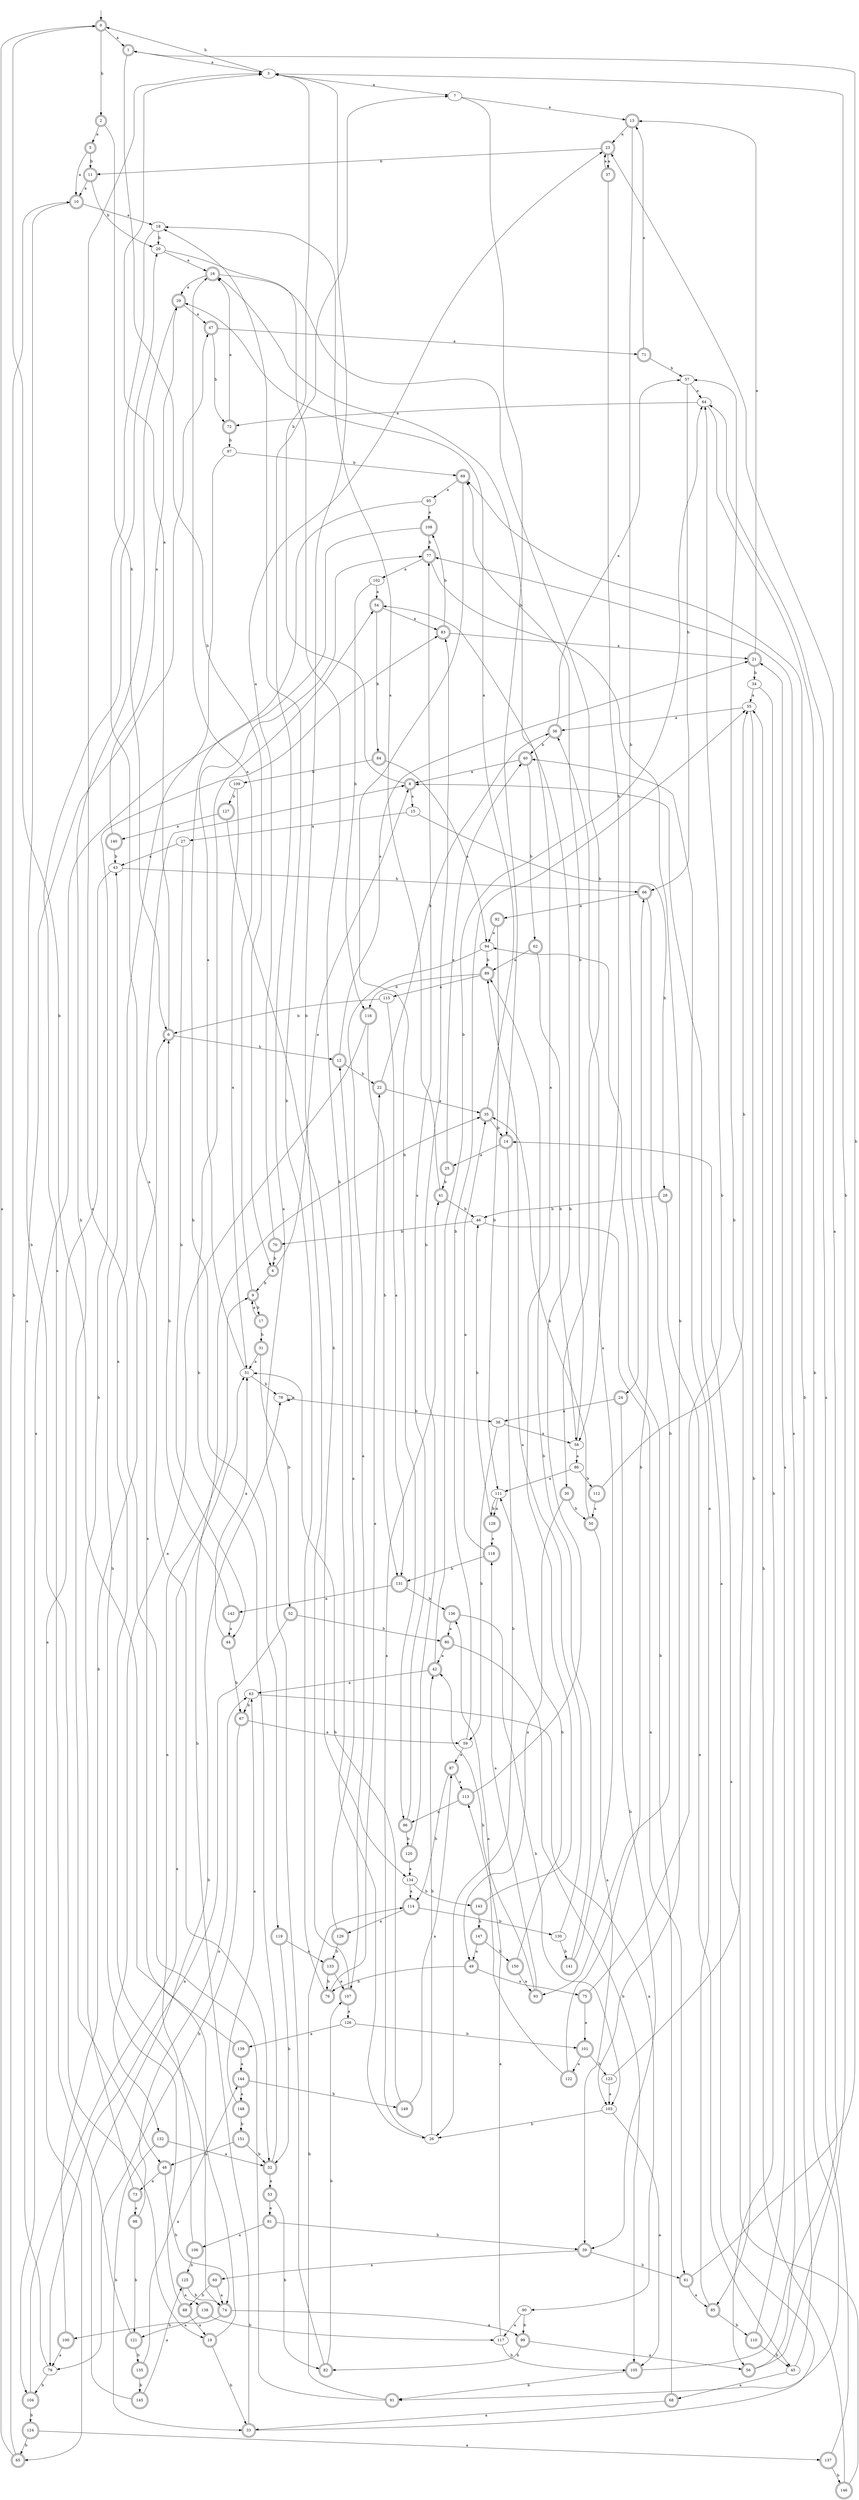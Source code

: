digraph RandomDFA {
  __start0 [label="", shape=none];
  __start0 -> 0 [label=""];
  0 [shape=circle] [shape=doublecircle]
  0 -> 1 [label="a"]
  0 -> 2 [label="b"]
  1 [shape=doublecircle]
  1 -> 3 [label="a"]
  1 -> 4 [label="b"]
  2 [shape=doublecircle]
  2 -> 5 [label="a"]
  2 -> 6 [label="b"]
  3
  3 -> 7 [label="a"]
  3 -> 0 [label="b"]
  4 [shape=doublecircle]
  4 -> 8 [label="a"]
  4 -> 9 [label="b"]
  5 [shape=doublecircle]
  5 -> 10 [label="a"]
  5 -> 11 [label="b"]
  6 [shape=doublecircle]
  6 -> 3 [label="a"]
  6 -> 12 [label="b"]
  7
  7 -> 13 [label="a"]
  7 -> 14 [label="b"]
  8 [shape=doublecircle]
  8 -> 15 [label="a"]
  8 -> 3 [label="b"]
  9 [shape=doublecircle]
  9 -> 16 [label="a"]
  9 -> 17 [label="b"]
  10 [shape=doublecircle]
  10 -> 18 [label="a"]
  10 -> 19 [label="b"]
  11 [shape=doublecircle]
  11 -> 10 [label="a"]
  11 -> 20 [label="b"]
  12 [shape=doublecircle]
  12 -> 21 [label="a"]
  12 -> 22 [label="b"]
  13 [shape=doublecircle]
  13 -> 23 [label="a"]
  13 -> 24 [label="b"]
  14 [shape=doublecircle]
  14 -> 25 [label="a"]
  14 -> 26 [label="b"]
  15
  15 -> 27 [label="a"]
  15 -> 28 [label="b"]
  16 [shape=doublecircle]
  16 -> 29 [label="a"]
  16 -> 30 [label="b"]
  17 [shape=doublecircle]
  17 -> 9 [label="a"]
  17 -> 31 [label="b"]
  18
  18 -> 32 [label="a"]
  18 -> 20 [label="b"]
  19 [shape=doublecircle]
  19 -> 8 [label="a"]
  19 -> 33 [label="b"]
  20
  20 -> 16 [label="a"]
  20 -> 26 [label="b"]
  21 [shape=doublecircle]
  21 -> 13 [label="a"]
  21 -> 34 [label="b"]
  22 [shape=doublecircle]
  22 -> 35 [label="a"]
  22 -> 36 [label="b"]
  23 [shape=doublecircle]
  23 -> 37 [label="a"]
  23 -> 11 [label="b"]
  24 [shape=doublecircle]
  24 -> 38 [label="a"]
  24 -> 39 [label="b"]
  25 [shape=doublecircle]
  25 -> 40 [label="a"]
  25 -> 41 [label="b"]
  26
  26 -> 41 [label="a"]
  26 -> 42 [label="b"]
  27
  27 -> 43 [label="a"]
  27 -> 44 [label="b"]
  28 [shape=doublecircle]
  28 -> 45 [label="a"]
  28 -> 46 [label="b"]
  29 [shape=doublecircle]
  29 -> 47 [label="a"]
  29 -> 48 [label="b"]
  30 [shape=doublecircle]
  30 -> 49 [label="a"]
  30 -> 50 [label="b"]
  31 [shape=doublecircle]
  31 -> 51 [label="a"]
  31 -> 52 [label="b"]
  32 [shape=doublecircle]
  32 -> 53 [label="a"]
  32 -> 54 [label="b"]
  33 [shape=doublecircle]
  33 -> 8 [label="a"]
  33 -> 35 [label="b"]
  34
  34 -> 55 [label="a"]
  34 -> 56 [label="b"]
  35 [shape=doublecircle]
  35 -> 29 [label="a"]
  35 -> 14 [label="b"]
  36 [shape=doublecircle]
  36 -> 57 [label="a"]
  36 -> 40 [label="b"]
  37 [shape=doublecircle]
  37 -> 23 [label="a"]
  37 -> 58 [label="b"]
  38
  38 -> 58 [label="a"]
  38 -> 59 [label="b"]
  39 [shape=doublecircle]
  39 -> 60 [label="a"]
  39 -> 61 [label="b"]
  40 [shape=doublecircle]
  40 -> 8 [label="a"]
  40 -> 62 [label="b"]
  41 [shape=doublecircle]
  41 -> 18 [label="a"]
  41 -> 46 [label="b"]
  42 [shape=doublecircle]
  42 -> 63 [label="a"]
  42 -> 64 [label="b"]
  43
  43 -> 65 [label="a"]
  43 -> 66 [label="b"]
  44 [shape=doublecircle]
  44 -> 51 [label="a"]
  44 -> 67 [label="b"]
  45
  45 -> 68 [label="a"]
  45 -> 69 [label="b"]
  46
  46 -> 61 [label="a"]
  46 -> 70 [label="b"]
  47 [shape=doublecircle]
  47 -> 71 [label="a"]
  47 -> 72 [label="b"]
  48 [shape=doublecircle]
  48 -> 73 [label="a"]
  48 -> 74 [label="b"]
  49 [shape=doublecircle]
  49 -> 75 [label="a"]
  49 -> 76 [label="b"]
  50 [shape=doublecircle]
  50 -> 39 [label="a"]
  50 -> 35 [label="b"]
  51
  51 -> 77 [label="a"]
  51 -> 78 [label="b"]
  52 [shape=doublecircle]
  52 -> 79 [label="a"]
  52 -> 80 [label="b"]
  53 [shape=doublecircle]
  53 -> 81 [label="a"]
  53 -> 82 [label="b"]
  54 [shape=doublecircle]
  54 -> 83 [label="a"]
  54 -> 84 [label="b"]
  55
  55 -> 36 [label="a"]
  55 -> 85 [label="b"]
  56 [shape=doublecircle]
  56 -> 77 [label="a"]
  56 -> 3 [label="b"]
  57
  57 -> 64 [label="a"]
  57 -> 66 [label="b"]
  58
  58 -> 86 [label="a"]
  58 -> 69 [label="b"]
  59
  59 -> 87 [label="a"]
  59 -> 55 [label="b"]
  60 [shape=doublecircle]
  60 -> 74 [label="a"]
  60 -> 88 [label="b"]
  61 [shape=doublecircle]
  61 -> 85 [label="a"]
  61 -> 1 [label="b"]
  62 [shape=doublecircle]
  62 -> 89 [label="a"]
  62 -> 58 [label="b"]
  63
  63 -> 90 [label="a"]
  63 -> 67 [label="b"]
  64
  64 -> 72 [label="a"]
  64 -> 91 [label="b"]
  65 [shape=doublecircle]
  65 -> 0 [label="a"]
  65 -> 10 [label="b"]
  66 [shape=doublecircle]
  66 -> 92 [label="a"]
  66 -> 93 [label="b"]
  67 [shape=doublecircle]
  67 -> 59 [label="a"]
  67 -> 79 [label="b"]
  68 [shape=doublecircle]
  68 -> 33 [label="a"]
  68 -> 94 [label="b"]
  69 [shape=doublecircle]
  69 -> 95 [label="a"]
  69 -> 96 [label="b"]
  70 [shape=doublecircle]
  70 -> 23 [label="a"]
  70 -> 4 [label="b"]
  71 [shape=doublecircle]
  71 -> 13 [label="a"]
  71 -> 57 [label="b"]
  72 [shape=doublecircle]
  72 -> 16 [label="a"]
  72 -> 97 [label="b"]
  73 [shape=doublecircle]
  73 -> 98 [label="a"]
  73 -> 83 [label="b"]
  74 [shape=doublecircle]
  74 -> 99 [label="a"]
  74 -> 100 [label="b"]
  75 [shape=doublecircle]
  75 -> 101 [label="a"]
  75 -> 64 [label="b"]
  76 [shape=doublecircle]
  76 -> 22 [label="a"]
  76 -> 18 [label="b"]
  77 [shape=doublecircle]
  77 -> 102 [label="a"]
  77 -> 103 [label="b"]
  78
  78 -> 78 [label="a"]
  78 -> 38 [label="b"]
  79
  79 -> 47 [label="a"]
  79 -> 104 [label="b"]
  80 [shape=doublecircle]
  80 -> 42 [label="a"]
  80 -> 105 [label="b"]
  81 [shape=doublecircle]
  81 -> 106 [label="a"]
  81 -> 39 [label="b"]
  82 [shape=doublecircle]
  82 -> 7 [label="a"]
  82 -> 107 [label="b"]
  83 [shape=doublecircle]
  83 -> 21 [label="a"]
  83 -> 108 [label="b"]
  84 [shape=doublecircle]
  84 -> 94 [label="a"]
  84 -> 109 [label="b"]
  85 [shape=doublecircle]
  85 -> 40 [label="a"]
  85 -> 110 [label="b"]
  86
  86 -> 111 [label="a"]
  86 -> 112 [label="b"]
  87 [shape=doublecircle]
  87 -> 113 [label="a"]
  87 -> 114 [label="b"]
  88 [shape=doublecircle]
  88 -> 19 [label="a"]
  88 -> 43 [label="b"]
  89 [shape=doublecircle]
  89 -> 115 [label="a"]
  89 -> 116 [label="b"]
  90
  90 -> 117 [label="a"]
  90 -> 99 [label="b"]
  91 [shape=doublecircle]
  91 -> 3 [label="a"]
  91 -> 114 [label="b"]
  92 [shape=doublecircle]
  92 -> 94 [label="a"]
  92 -> 111 [label="b"]
  93 [shape=doublecircle]
  93 -> 118 [label="a"]
  93 -> 42 [label="b"]
  94
  94 -> 107 [label="a"]
  94 -> 89 [label="b"]
  95
  95 -> 108 [label="a"]
  95 -> 119 [label="b"]
  96 [shape=doublecircle]
  96 -> 77 [label="a"]
  96 -> 120 [label="b"]
  97
  97 -> 74 [label="a"]
  97 -> 69 [label="b"]
  98 [shape=doublecircle]
  98 -> 63 [label="a"]
  98 -> 121 [label="b"]
  99 [shape=doublecircle]
  99 -> 56 [label="a"]
  99 -> 82 [label="b"]
  100 [shape=doublecircle]
  100 -> 79 [label="a"]
  100 -> 6 [label="b"]
  101 [shape=doublecircle]
  101 -> 122 [label="a"]
  101 -> 123 [label="b"]
  102
  102 -> 54 [label="a"]
  102 -> 116 [label="b"]
  103
  103 -> 105 [label="a"]
  103 -> 26 [label="b"]
  104 [shape=doublecircle]
  104 -> 51 [label="a"]
  104 -> 124 [label="b"]
  105 [shape=doublecircle]
  105 -> 23 [label="a"]
  105 -> 91 [label="b"]
  106 [shape=doublecircle]
  106 -> 9 [label="a"]
  106 -> 125 [label="b"]
  107 [shape=doublecircle]
  107 -> 126 [label="a"]
  107 -> 3 [label="b"]
  108 [shape=doublecircle]
  108 -> 104 [label="a"]
  108 -> 77 [label="b"]
  109
  109 -> 51 [label="a"]
  109 -> 127 [label="b"]
  110 [shape=doublecircle]
  110 -> 21 [label="a"]
  110 -> 45 [label="b"]
  111
  111 -> 128 [label="a"]
  111 -> 128 [label="b"]
  112 [shape=doublecircle]
  112 -> 50 [label="a"]
  112 -> 55 [label="b"]
  113 [shape=doublecircle]
  113 -> 96 [label="a"]
  113 -> 54 [label="b"]
  114 [shape=doublecircle]
  114 -> 129 [label="a"]
  114 -> 130 [label="b"]
  115
  115 -> 131 [label="a"]
  115 -> 6 [label="b"]
  116 [shape=doublecircle]
  116 -> 132 [label="a"]
  116 -> 131 [label="b"]
  117
  117 -> 113 [label="a"]
  117 -> 105 [label="b"]
  118 [shape=doublecircle]
  118 -> 35 [label="a"]
  118 -> 131 [label="b"]
  119 [shape=doublecircle]
  119 -> 133 [label="a"]
  119 -> 32 [label="b"]
  120 [shape=doublecircle]
  120 -> 134 [label="a"]
  120 -> 83 [label="b"]
  121 [shape=doublecircle]
  121 -> 20 [label="a"]
  121 -> 135 [label="b"]
  122 [shape=doublecircle]
  122 -> 136 [label="a"]
  122 -> 66 [label="b"]
  123
  123 -> 103 [label="a"]
  123 -> 57 [label="b"]
  124 [shape=doublecircle]
  124 -> 137 [label="a"]
  124 -> 65 [label="b"]
  125 [shape=doublecircle]
  125 -> 138 [label="a"]
  125 -> 74 [label="b"]
  126
  126 -> 139 [label="a"]
  126 -> 101 [label="b"]
  127 [shape=doublecircle]
  127 -> 140 [label="a"]
  127 -> 134 [label="b"]
  128 [shape=doublecircle]
  128 -> 118 [label="a"]
  128 -> 46 [label="b"]
  129 [shape=doublecircle]
  129 -> 12 [label="a"]
  129 -> 133 [label="b"]
  130
  130 -> 89 [label="a"]
  130 -> 141 [label="b"]
  131 [shape=doublecircle]
  131 -> 142 [label="a"]
  131 -> 136 [label="b"]
  132 [shape=doublecircle]
  132 -> 32 [label="a"]
  132 -> 33 [label="b"]
  133 [shape=doublecircle]
  133 -> 107 [label="a"]
  133 -> 76 [label="b"]
  134
  134 -> 114 [label="a"]
  134 -> 143 [label="b"]
  135 [shape=doublecircle]
  135 -> 144 [label="a"]
  135 -> 145 [label="b"]
  136 [shape=doublecircle]
  136 -> 80 [label="a"]
  136 -> 103 [label="b"]
  137 [shape=doublecircle]
  137 -> 64 [label="a"]
  137 -> 146 [label="b"]
  138 [shape=doublecircle]
  138 -> 121 [label="a"]
  138 -> 117 [label="b"]
  139 [shape=doublecircle]
  139 -> 144 [label="a"]
  139 -> 0 [label="b"]
  140 [shape=doublecircle]
  140 -> 29 [label="a"]
  140 -> 43 [label="b"]
  141 [shape=doublecircle]
  141 -> 36 [label="a"]
  141 -> 89 [label="b"]
  142 [shape=doublecircle]
  142 -> 44 [label="a"]
  142 -> 6 [label="b"]
  143 [shape=doublecircle]
  143 -> 16 [label="a"]
  143 -> 147 [label="b"]
  144 [shape=doublecircle]
  144 -> 148 [label="a"]
  144 -> 149 [label="b"]
  145 [shape=doublecircle]
  145 -> 125 [label="a"]
  145 -> 78 [label="b"]
  146 [shape=doublecircle]
  146 -> 14 [label="a"]
  146 -> 55 [label="b"]
  147 [shape=doublecircle]
  147 -> 49 [label="a"]
  147 -> 150 [label="b"]
  148 [shape=doublecircle]
  148 -> 63 [label="a"]
  148 -> 151 [label="b"]
  149 [shape=doublecircle]
  149 -> 87 [label="a"]
  149 -> 51 [label="b"]
  150 [shape=doublecircle]
  150 -> 93 [label="a"]
  150 -> 111 [label="b"]
  151 [shape=doublecircle]
  151 -> 48 [label="a"]
  151 -> 32 [label="b"]
}
